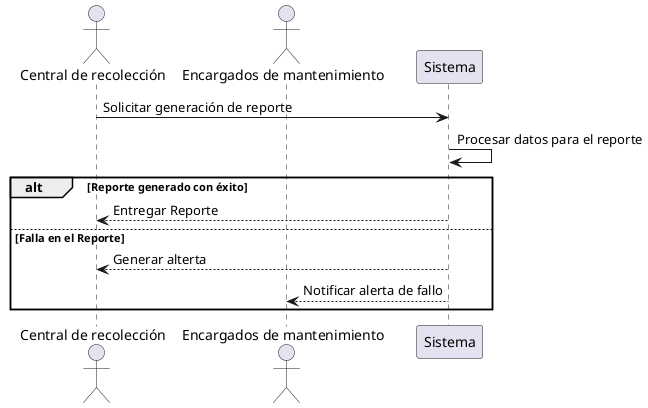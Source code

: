 @startuml k

actor "Central de recolección" as Central
actor "Encargados de mantenimiento" as Mantenimiento

participant "Sistema" as Sistema

Central -> Sistema: Solicitar generación de reporte
Sistema -> Sistema: Procesar datos para el reporte
alt Reporte generado con éxito
    Sistema --> Central: Entregar Reporte
else Falla en el Reporte
    Sistema --> Central: Generar alterta
    Sistema --> Mantenimiento: Notificar alerta de fallo
end
@enduml
